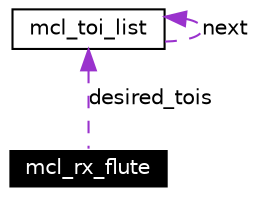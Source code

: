 digraph G
{
  edge [fontname="Helvetica",fontsize=10,labelfontname="Helvetica",labelfontsize=10];
  node [fontname="Helvetica",fontsize=10,shape=record];
  Node1 [label="mcl_rx_flute",height=0.2,width=0.4,color="white", fillcolor="black", style="filled" fontcolor="white"];
  Node2 -> Node1 [dir=back,color="darkorchid3",fontsize=10,style="dashed",label="desired_tois",fontname="Helvetica"];
  Node2 [label="mcl_toi_list",height=0.2,width=0.4,color="black",URL="$structmcl__toi__list.html"];
  Node2 -> Node2 [dir=back,color="darkorchid3",fontsize=10,style="dashed",label="next",fontname="Helvetica"];
}

